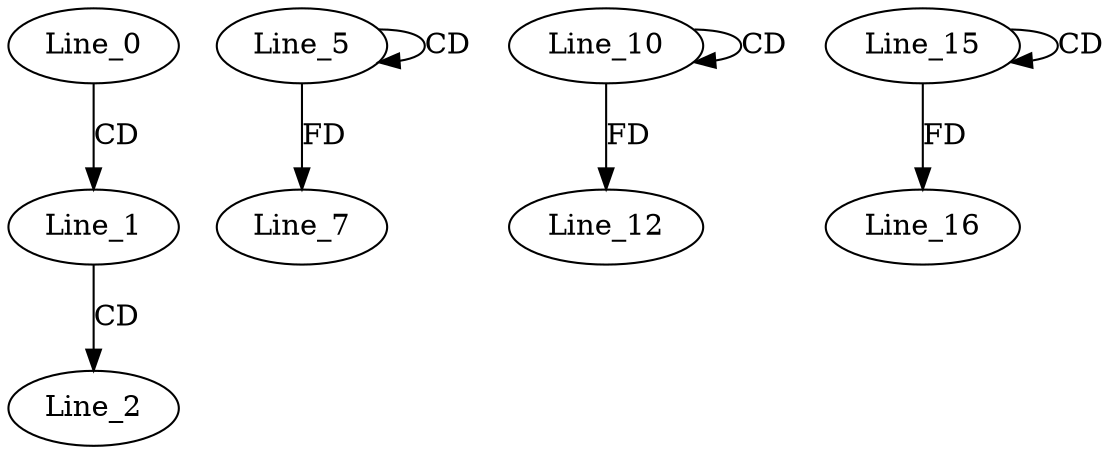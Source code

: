 digraph G {
  Line_0;
  Line_1;
  Line_2;
  Line_5;
  Line_5;
  Line_7;
  Line_10;
  Line_10;
  Line_12;
  Line_15;
  Line_15;
  Line_16;
  Line_0 -> Line_1 [ label="CD" ];
  Line_1 -> Line_2 [ label="CD" ];
  Line_5 -> Line_5 [ label="CD" ];
  Line_5 -> Line_7 [ label="FD" ];
  Line_10 -> Line_10 [ label="CD" ];
  Line_10 -> Line_12 [ label="FD" ];
  Line_15 -> Line_15 [ label="CD" ];
  Line_15 -> Line_16 [ label="FD" ];
}
